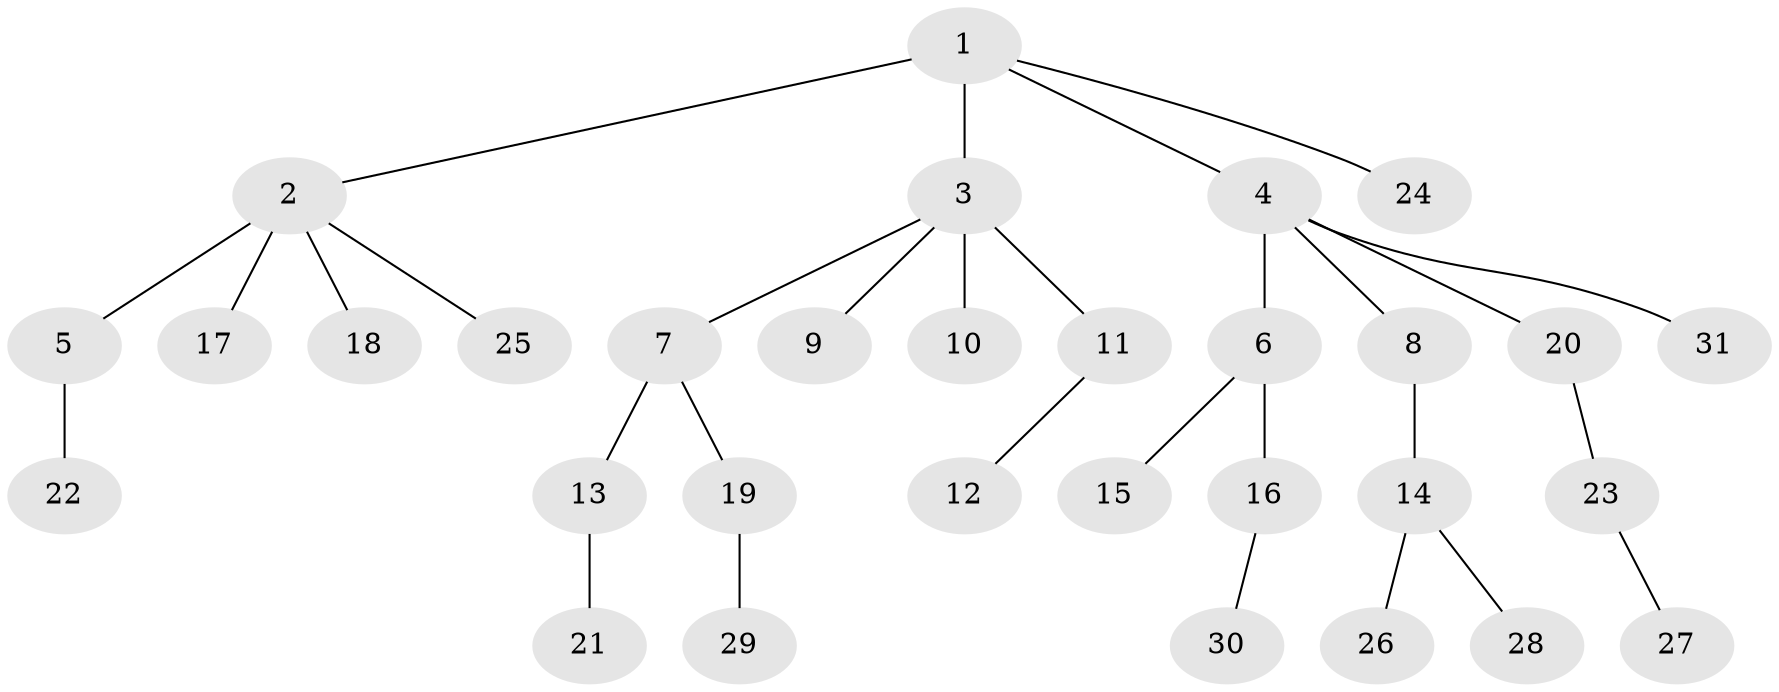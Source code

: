 // original degree distribution, {1: 0.5333333333333333, 7: 0.016666666666666666, 5: 0.05, 4: 0.06666666666666667, 3: 0.13333333333333333, 2: 0.2}
// Generated by graph-tools (version 1.1) at 2025/36/03/09/25 02:36:32]
// undirected, 31 vertices, 30 edges
graph export_dot {
graph [start="1"]
  node [color=gray90,style=filled];
  1;
  2;
  3;
  4;
  5;
  6;
  7;
  8;
  9;
  10;
  11;
  12;
  13;
  14;
  15;
  16;
  17;
  18;
  19;
  20;
  21;
  22;
  23;
  24;
  25;
  26;
  27;
  28;
  29;
  30;
  31;
  1 -- 2 [weight=1.0];
  1 -- 3 [weight=3.0];
  1 -- 4 [weight=1.0];
  1 -- 24 [weight=1.0];
  2 -- 5 [weight=1.0];
  2 -- 17 [weight=2.0];
  2 -- 18 [weight=1.0];
  2 -- 25 [weight=1.0];
  3 -- 7 [weight=1.0];
  3 -- 9 [weight=1.0];
  3 -- 10 [weight=1.0];
  3 -- 11 [weight=1.0];
  4 -- 6 [weight=2.0];
  4 -- 8 [weight=1.0];
  4 -- 20 [weight=1.0];
  4 -- 31 [weight=1.0];
  5 -- 22 [weight=1.0];
  6 -- 15 [weight=1.0];
  6 -- 16 [weight=1.0];
  7 -- 13 [weight=1.0];
  7 -- 19 [weight=1.0];
  8 -- 14 [weight=2.0];
  11 -- 12 [weight=1.0];
  13 -- 21 [weight=2.0];
  14 -- 26 [weight=1.0];
  14 -- 28 [weight=1.0];
  16 -- 30 [weight=1.0];
  19 -- 29 [weight=1.0];
  20 -- 23 [weight=1.0];
  23 -- 27 [weight=1.0];
}

